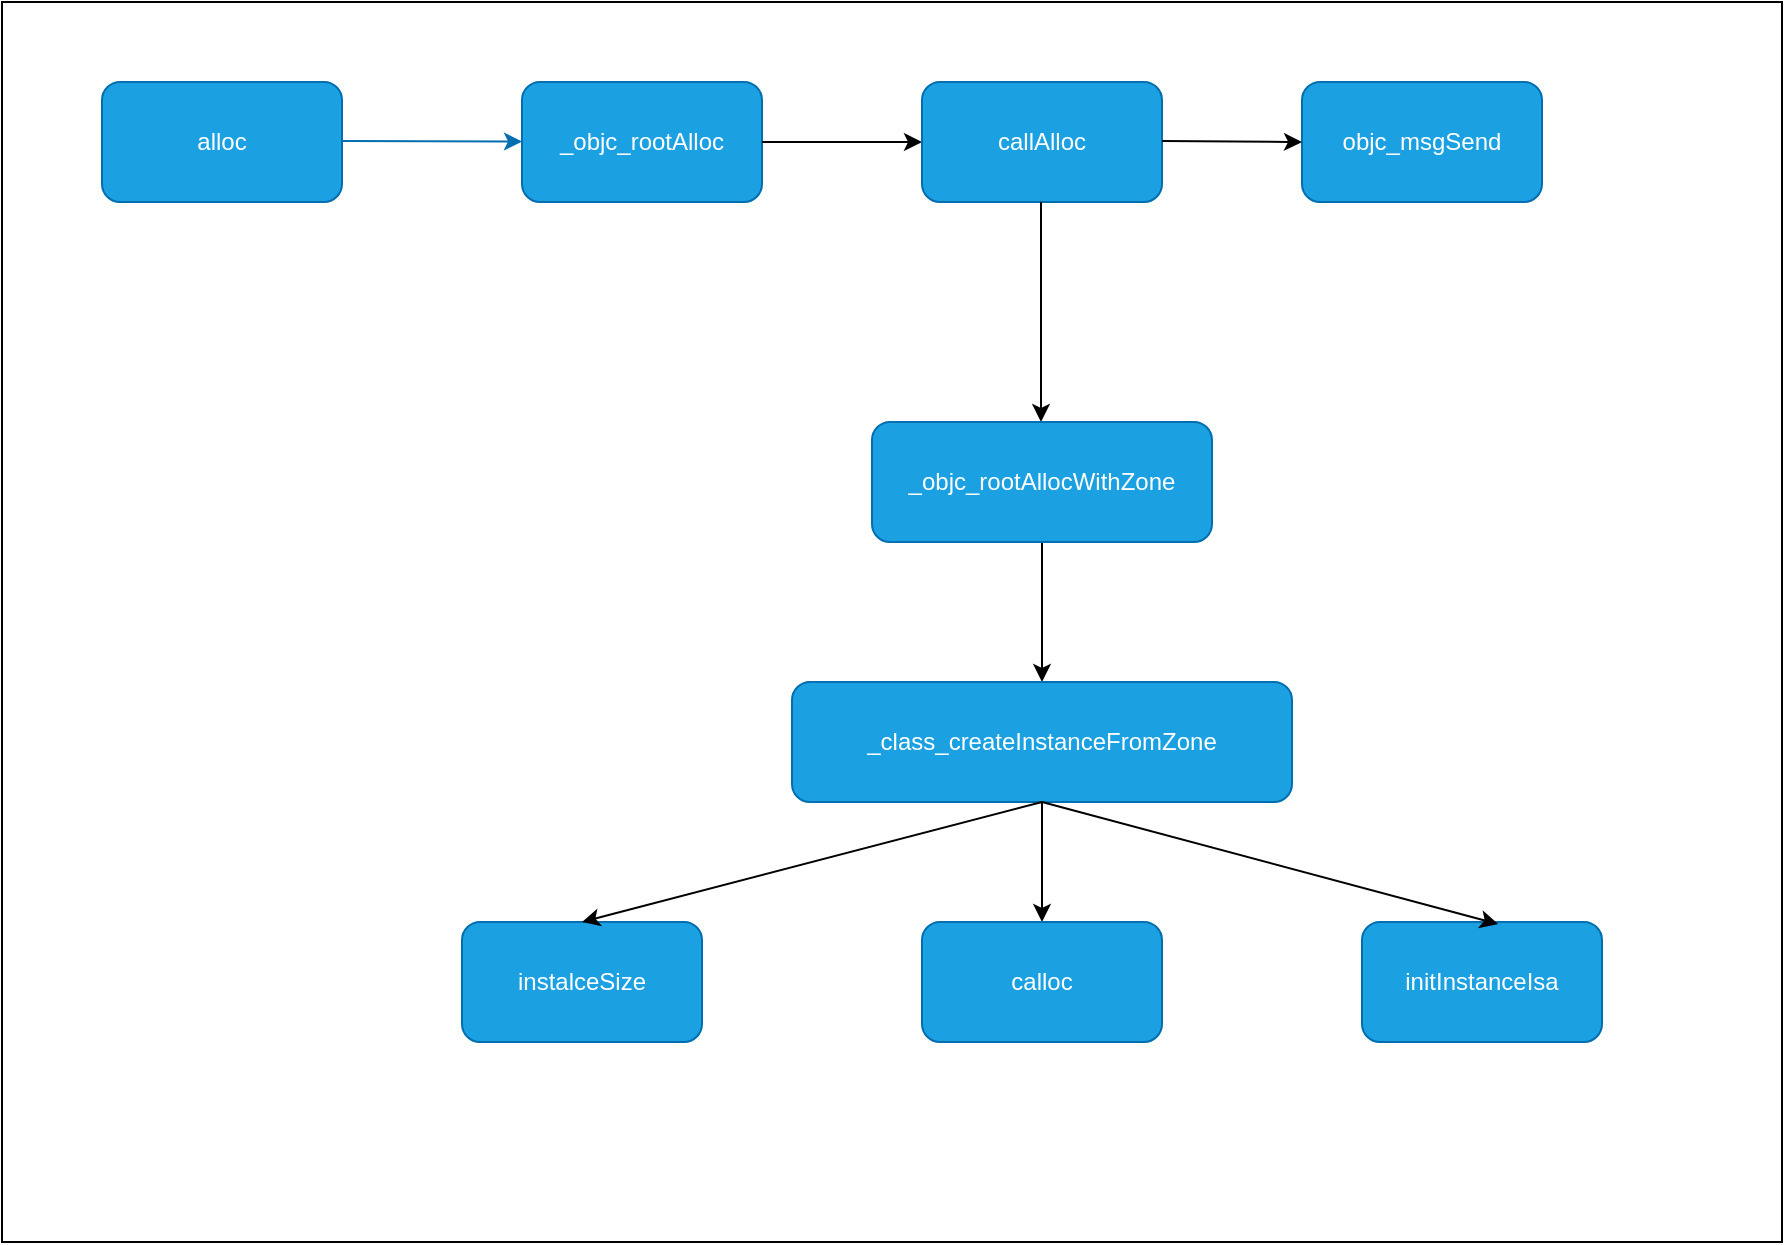 <mxfile version="16.4.5" type="github">
  <diagram id="TswVL8Cg2-Ge0H9LCvM1" name="Page-1">
    <mxGraphModel dx="830" dy="735" grid="1" gridSize="10" guides="1" tooltips="1" connect="1" arrows="1" fold="1" page="1" pageScale="1" pageWidth="827" pageHeight="1169" math="0" shadow="0">
      <root>
        <mxCell id="0" />
        <mxCell id="1" parent="0" />
        <mxCell id="vwhSlU1NuRPGwbAEjghA-31" value="" style="rounded=0;whiteSpace=wrap;html=1;" vertex="1" parent="1">
          <mxGeometry x="10" y="80" width="890" height="620" as="geometry" />
        </mxCell>
        <mxCell id="vwhSlU1NuRPGwbAEjghA-2" value="alloc" style="rounded=1;whiteSpace=wrap;html=1;fillColor=#1ba1e2;fontColor=#ffffff;strokeColor=#006EAF;" vertex="1" parent="1">
          <mxGeometry x="60" y="120" width="120" height="60" as="geometry" />
        </mxCell>
        <mxCell id="vwhSlU1NuRPGwbAEjghA-4" value="" style="endArrow=classic;html=1;rounded=0;fillColor=#1ba1e2;strokeColor=#006EAF;" edge="1" parent="1">
          <mxGeometry width="50" height="50" relative="1" as="geometry">
            <mxPoint x="180" y="149.5" as="sourcePoint" />
            <mxPoint x="270" y="149.8" as="targetPoint" />
          </mxGeometry>
        </mxCell>
        <mxCell id="vwhSlU1NuRPGwbAEjghA-6" value="_objc_rootAlloc" style="rounded=1;whiteSpace=wrap;html=1;fillColor=#1ba1e2;fontColor=#ffffff;strokeColor=#006EAF;" vertex="1" parent="1">
          <mxGeometry x="270" y="120" width="120" height="60" as="geometry" />
        </mxCell>
        <mxCell id="vwhSlU1NuRPGwbAEjghA-7" value="" style="endArrow=classic;html=1;rounded=0;exitX=1;exitY=0.5;exitDx=0;exitDy=0;" edge="1" parent="1" source="vwhSlU1NuRPGwbAEjghA-6">
          <mxGeometry width="50" height="50" relative="1" as="geometry">
            <mxPoint x="400" y="149.5" as="sourcePoint" />
            <mxPoint x="470" y="150" as="targetPoint" />
          </mxGeometry>
        </mxCell>
        <mxCell id="vwhSlU1NuRPGwbAEjghA-9" value="callAlloc" style="rounded=1;whiteSpace=wrap;html=1;fillColor=#1ba1e2;fontColor=#ffffff;strokeColor=#006EAF;" vertex="1" parent="1">
          <mxGeometry x="470" y="120" width="120" height="60" as="geometry" />
        </mxCell>
        <mxCell id="vwhSlU1NuRPGwbAEjghA-10" value="objc_msgSend" style="rounded=1;whiteSpace=wrap;html=1;fillColor=#1ba1e2;fontColor=#ffffff;strokeColor=#006EAF;" vertex="1" parent="1">
          <mxGeometry x="660" y="120" width="120" height="60" as="geometry" />
        </mxCell>
        <mxCell id="vwhSlU1NuRPGwbAEjghA-13" value="" style="endArrow=classic;html=1;rounded=0;entryX=0;entryY=0.5;entryDx=0;entryDy=0;" edge="1" parent="1" target="vwhSlU1NuRPGwbAEjghA-10">
          <mxGeometry width="50" height="50" relative="1" as="geometry">
            <mxPoint x="590" y="149.5" as="sourcePoint" />
            <mxPoint x="650" y="149.5" as="targetPoint" />
          </mxGeometry>
        </mxCell>
        <mxCell id="vwhSlU1NuRPGwbAEjghA-14" value="" style="endArrow=classic;html=1;rounded=0;" edge="1" parent="1">
          <mxGeometry width="50" height="50" relative="1" as="geometry">
            <mxPoint x="529.5" y="180" as="sourcePoint" />
            <mxPoint x="529.5" y="290" as="targetPoint" />
          </mxGeometry>
        </mxCell>
        <mxCell id="vwhSlU1NuRPGwbAEjghA-19" style="edgeStyle=orthogonalEdgeStyle;rounded=0;orthogonalLoop=1;jettySize=auto;html=1;" edge="1" parent="1" source="vwhSlU1NuRPGwbAEjghA-15">
          <mxGeometry relative="1" as="geometry">
            <mxPoint x="530" y="420" as="targetPoint" />
          </mxGeometry>
        </mxCell>
        <mxCell id="vwhSlU1NuRPGwbAEjghA-15" value="_objc_rootAllocWithZone" style="rounded=1;whiteSpace=wrap;html=1;fillColor=#1ba1e2;fontColor=#ffffff;strokeColor=#006EAF;" vertex="1" parent="1">
          <mxGeometry x="445" y="290" width="170" height="60" as="geometry" />
        </mxCell>
        <mxCell id="vwhSlU1NuRPGwbAEjghA-26" style="edgeStyle=orthogonalEdgeStyle;rounded=0;orthogonalLoop=1;jettySize=auto;html=1;exitX=0.5;exitY=1;exitDx=0;exitDy=0;entryX=0.5;entryY=0;entryDx=0;entryDy=0;" edge="1" parent="1" source="vwhSlU1NuRPGwbAEjghA-20" target="vwhSlU1NuRPGwbAEjghA-22">
          <mxGeometry relative="1" as="geometry" />
        </mxCell>
        <mxCell id="vwhSlU1NuRPGwbAEjghA-20" value="_class_createInstanceFromZone" style="rounded=1;whiteSpace=wrap;html=1;fillColor=#1ba1e2;fontColor=#ffffff;strokeColor=#006EAF;" vertex="1" parent="1">
          <mxGeometry x="405" y="420" width="250" height="60" as="geometry" />
        </mxCell>
        <mxCell id="vwhSlU1NuRPGwbAEjghA-21" value="instalceSize" style="rounded=1;whiteSpace=wrap;html=1;fillColor=#1ba1e2;fontColor=#ffffff;strokeColor=#006EAF;" vertex="1" parent="1">
          <mxGeometry x="240" y="540" width="120" height="60" as="geometry" />
        </mxCell>
        <mxCell id="vwhSlU1NuRPGwbAEjghA-22" value="calloc" style="rounded=1;whiteSpace=wrap;html=1;fillColor=#1ba1e2;fontColor=#ffffff;strokeColor=#006EAF;" vertex="1" parent="1">
          <mxGeometry x="470" y="540" width="120" height="60" as="geometry" />
        </mxCell>
        <mxCell id="vwhSlU1NuRPGwbAEjghA-23" value="initInstanceIsa" style="rounded=1;whiteSpace=wrap;html=1;fillColor=#1ba1e2;fontColor=#ffffff;strokeColor=#006EAF;" vertex="1" parent="1">
          <mxGeometry x="690" y="540" width="120" height="60" as="geometry" />
        </mxCell>
        <mxCell id="vwhSlU1NuRPGwbAEjghA-28" value="" style="endArrow=classic;html=1;rounded=0;entryX=0.5;entryY=0;entryDx=0;entryDy=0;" edge="1" parent="1" target="vwhSlU1NuRPGwbAEjghA-21">
          <mxGeometry width="50" height="50" relative="1" as="geometry">
            <mxPoint x="530" y="480" as="sourcePoint" />
            <mxPoint x="570" y="360" as="targetPoint" />
          </mxGeometry>
        </mxCell>
        <mxCell id="vwhSlU1NuRPGwbAEjghA-29" value="" style="endArrow=classic;html=1;rounded=0;entryX=0.567;entryY=0.017;entryDx=0;entryDy=0;entryPerimeter=0;exitX=0.5;exitY=1;exitDx=0;exitDy=0;" edge="1" parent="1" source="vwhSlU1NuRPGwbAEjghA-20" target="vwhSlU1NuRPGwbAEjghA-23">
          <mxGeometry width="50" height="50" relative="1" as="geometry">
            <mxPoint x="520" y="410" as="sourcePoint" />
            <mxPoint x="570" y="360" as="targetPoint" />
          </mxGeometry>
        </mxCell>
      </root>
    </mxGraphModel>
  </diagram>
</mxfile>
